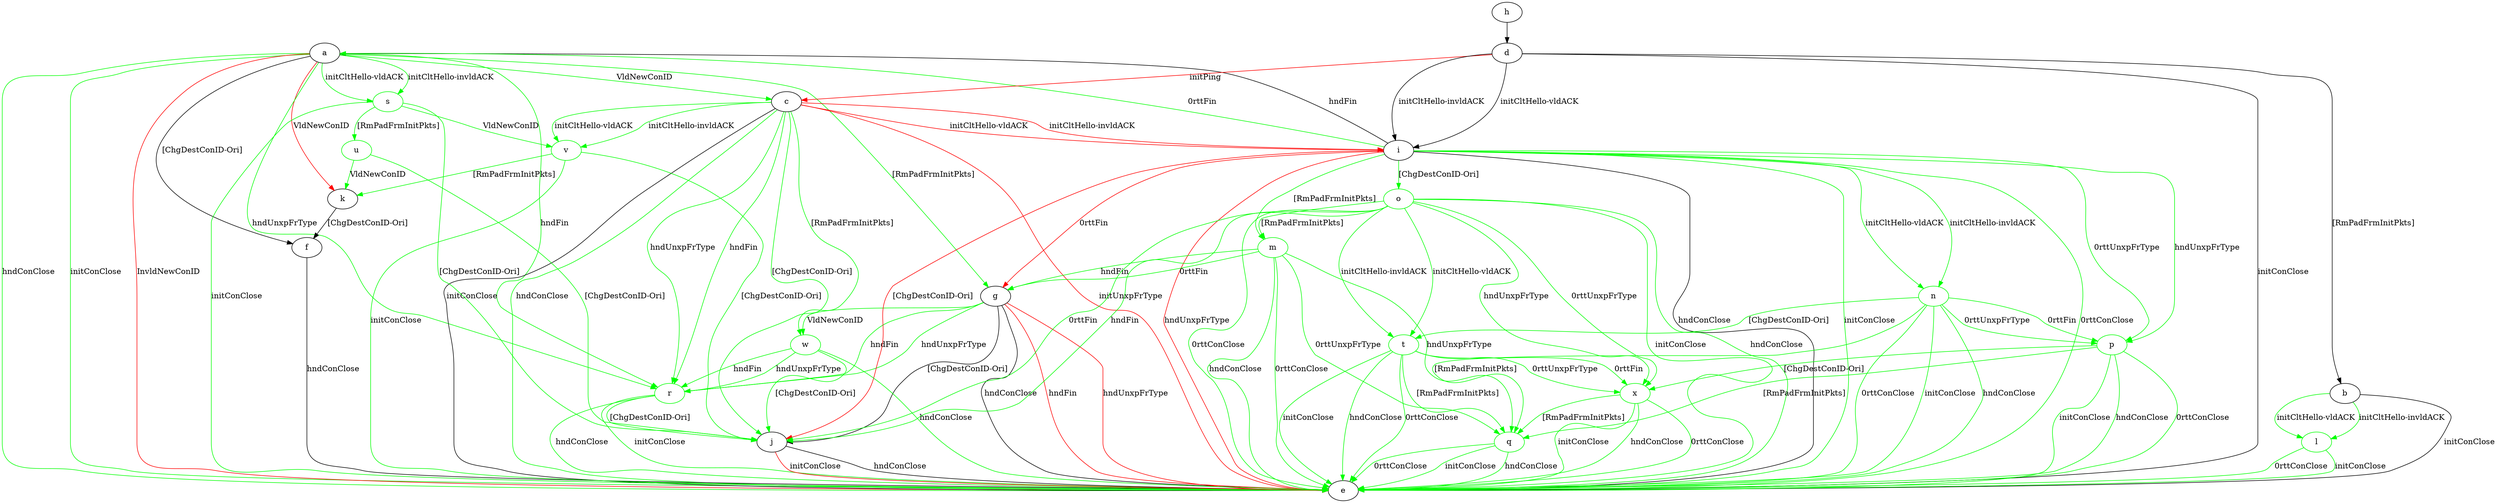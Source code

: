 digraph "" {
	a -> c	[key=0,
		color=green,
		label="VldNewConID "];
	a -> e	[key=0,
		color=green,
		label="initConClose "];
	a -> e	[key=1,
		color=green,
		label="hndConClose "];
	a -> e	[key=2,
		color=red,
		label="InvldNewConID "];
	a -> f	[key=0,
		label="[ChgDestConID-Ori] "];
	a -> g	[key=0,
		color=green,
		label="[RmPadFrmInitPkts] "];
	a -> k	[key=0,
		color=red,
		label="VldNewConID "];
	r	[color=green];
	a -> r	[key=0,
		color=green,
		label="hndFin "];
	a -> r	[key=1,
		color=green,
		label="hndUnxpFrType "];
	s	[color=green];
	a -> s	[key=0,
		color=green,
		label="initCltHello-vldACK "];
	a -> s	[key=1,
		color=green,
		label="initCltHello-invldACK "];
	b -> e	[key=0,
		label="initConClose "];
	l	[color=green];
	b -> l	[key=0,
		color=green,
		label="initCltHello-vldACK "];
	b -> l	[key=1,
		color=green,
		label="initCltHello-invldACK "];
	c -> e	[key=0,
		label="initConClose "];
	c -> e	[key=1,
		color=green,
		label="hndConClose "];
	c -> e	[key=2,
		color=red,
		label="initUnxpFrType "];
	c -> i	[key=0,
		color=red,
		label="initCltHello-vldACK "];
	c -> i	[key=1,
		color=red,
		label="initCltHello-invldACK "];
	c -> j	[key=0,
		color=green,
		label="[ChgDestConID-Ori] "];
	c -> r	[key=0,
		color=green,
		label="hndFin "];
	c -> r	[key=1,
		color=green,
		label="hndUnxpFrType "];
	v	[color=green];
	c -> v	[key=0,
		color=green,
		label="initCltHello-vldACK "];
	c -> v	[key=1,
		color=green,
		label="initCltHello-invldACK "];
	w	[color=green];
	c -> w	[key=0,
		color=green,
		label="[RmPadFrmInitPkts] "];
	d -> b	[key=0,
		label="[RmPadFrmInitPkts] "];
	d -> c	[key=0,
		color=red,
		label="initPing "];
	d -> e	[key=0,
		label="initConClose "];
	d -> i	[key=0,
		label="initCltHello-vldACK "];
	d -> i	[key=1,
		label="initCltHello-invldACK "];
	f -> e	[key=0,
		label="hndConClose "];
	g -> e	[key=0,
		label="hndConClose "];
	g -> e	[key=1,
		color=red,
		label="hndFin "];
	g -> e	[key=2,
		color=red,
		label="hndUnxpFrType "];
	g -> j	[key=0,
		label="[ChgDestConID-Ori] "];
	g -> r	[key=0,
		color=green,
		label="hndFin "];
	g -> r	[key=1,
		color=green,
		label="hndUnxpFrType "];
	g -> w	[key=0,
		color=green,
		label="VldNewConID "];
	h -> d	[key=0];
	i -> a	[key=0,
		label="hndFin "];
	i -> a	[key=1,
		color=green,
		label="0rttFin "];
	i -> e	[key=0,
		label="hndConClose "];
	i -> e	[key=1,
		color=green,
		label="initConClose "];
	i -> e	[key=2,
		color=green,
		label="0rttConClose "];
	i -> e	[key=3,
		color=red,
		label="hndUnxpFrType "];
	i -> g	[key=0,
		color=red,
		label="0rttFin "];
	i -> j	[key=0,
		color=red,
		label="[ChgDestConID-Ori] "];
	m	[color=green];
	i -> m	[key=0,
		color=green,
		label="[RmPadFrmInitPkts] "];
	n	[color=green];
	i -> n	[key=0,
		color=green,
		label="initCltHello-vldACK "];
	i -> n	[key=1,
		color=green,
		label="initCltHello-invldACK "];
	o	[color=green];
	i -> o	[key=0,
		color=green,
		label="[ChgDestConID-Ori] "];
	p	[color=green];
	i -> p	[key=0,
		color=green,
		label="hndUnxpFrType "];
	i -> p	[key=1,
		color=green,
		label="0rttUnxpFrType "];
	j -> e	[key=0,
		label="hndConClose "];
	j -> e	[key=1,
		color=red,
		label="initConClose "];
	k -> f	[key=0,
		label="[ChgDestConID-Ori] "];
	l -> e	[key=0,
		color=green,
		label="initConClose "];
	l -> e	[key=1,
		color=green,
		label="0rttConClose "];
	m -> e	[key=0,
		color=green,
		label="hndConClose "];
	m -> e	[key=1,
		color=green,
		label="0rttConClose "];
	m -> g	[key=0,
		color=green,
		label="hndFin "];
	m -> g	[key=1,
		color=green,
		label="0rttFin "];
	q	[color=green];
	m -> q	[key=0,
		color=green,
		label="hndUnxpFrType "];
	m -> q	[key=1,
		color=green,
		label="0rttUnxpFrType "];
	n -> e	[key=0,
		color=green,
		label="initConClose "];
	n -> e	[key=1,
		color=green,
		label="hndConClose "];
	n -> e	[key=2,
		color=green,
		label="0rttConClose "];
	n -> p	[key=0,
		color=green,
		label="0rttFin "];
	n -> p	[key=1,
		color=green,
		label="0rttUnxpFrType "];
	n -> q	[key=0,
		color=green,
		label="[RmPadFrmInitPkts] "];
	t	[color=green];
	n -> t	[key=0,
		color=green,
		label="[ChgDestConID-Ori] "];
	o -> e	[key=0,
		color=green,
		label="initConClose "];
	o -> e	[key=1,
		color=green,
		label="hndConClose "];
	o -> e	[key=2,
		color=green,
		label="0rttConClose "];
	o -> j	[key=0,
		color=green,
		label="hndFin "];
	o -> j	[key=1,
		color=green,
		label="0rttFin "];
	o -> m	[key=0,
		color=green,
		label="[RmPadFrmInitPkts] "];
	o -> t	[key=0,
		color=green,
		label="initCltHello-vldACK "];
	o -> t	[key=1,
		color=green,
		label="initCltHello-invldACK "];
	x	[color=green];
	o -> x	[key=0,
		color=green,
		label="hndUnxpFrType "];
	o -> x	[key=1,
		color=green,
		label="0rttUnxpFrType "];
	p -> e	[key=0,
		color=green,
		label="initConClose "];
	p -> e	[key=1,
		color=green,
		label="hndConClose "];
	p -> e	[key=2,
		color=green,
		label="0rttConClose "];
	p -> q	[key=0,
		color=green,
		label="[RmPadFrmInitPkts] "];
	p -> x	[key=0,
		color=green,
		label="[ChgDestConID-Ori] "];
	q -> e	[key=0,
		color=green,
		label="initConClose "];
	q -> e	[key=1,
		color=green,
		label="hndConClose "];
	q -> e	[key=2,
		color=green,
		label="0rttConClose "];
	r -> e	[key=0,
		color=green,
		label="initConClose "];
	r -> e	[key=1,
		color=green,
		label="hndConClose "];
	r -> j	[key=0,
		color=green,
		label="[ChgDestConID-Ori] "];
	s -> e	[key=0,
		color=green,
		label="initConClose "];
	s -> j	[key=0,
		color=green,
		label="[ChgDestConID-Ori] "];
	u	[color=green];
	s -> u	[key=0,
		color=green,
		label="[RmPadFrmInitPkts] "];
	s -> v	[key=0,
		color=green,
		label="VldNewConID "];
	t -> e	[key=0,
		color=green,
		label="initConClose "];
	t -> e	[key=1,
		color=green,
		label="hndConClose "];
	t -> e	[key=2,
		color=green,
		label="0rttConClose "];
	t -> q	[key=0,
		color=green,
		label="[RmPadFrmInitPkts] "];
	t -> x	[key=0,
		color=green,
		label="0rttFin "];
	t -> x	[key=1,
		color=green,
		label="0rttUnxpFrType "];
	u -> j	[key=0,
		color=green,
		label="[ChgDestConID-Ori] "];
	u -> k	[key=0,
		color=green,
		label="VldNewConID "];
	v -> e	[key=0,
		color=green,
		label="initConClose "];
	v -> j	[key=0,
		color=green,
		label="[ChgDestConID-Ori] "];
	v -> k	[key=0,
		color=green,
		label="[RmPadFrmInitPkts] "];
	w -> e	[key=0,
		color=green,
		label="hndConClose "];
	w -> j	[key=0,
		color=green,
		label="[ChgDestConID-Ori] "];
	w -> r	[key=0,
		color=green,
		label="hndFin "];
	w -> r	[key=1,
		color=green,
		label="hndUnxpFrType "];
	x -> e	[key=0,
		color=green,
		label="initConClose "];
	x -> e	[key=1,
		color=green,
		label="hndConClose "];
	x -> e	[key=2,
		color=green,
		label="0rttConClose "];
	x -> q	[key=0,
		color=green,
		label="[RmPadFrmInitPkts] "];
}
